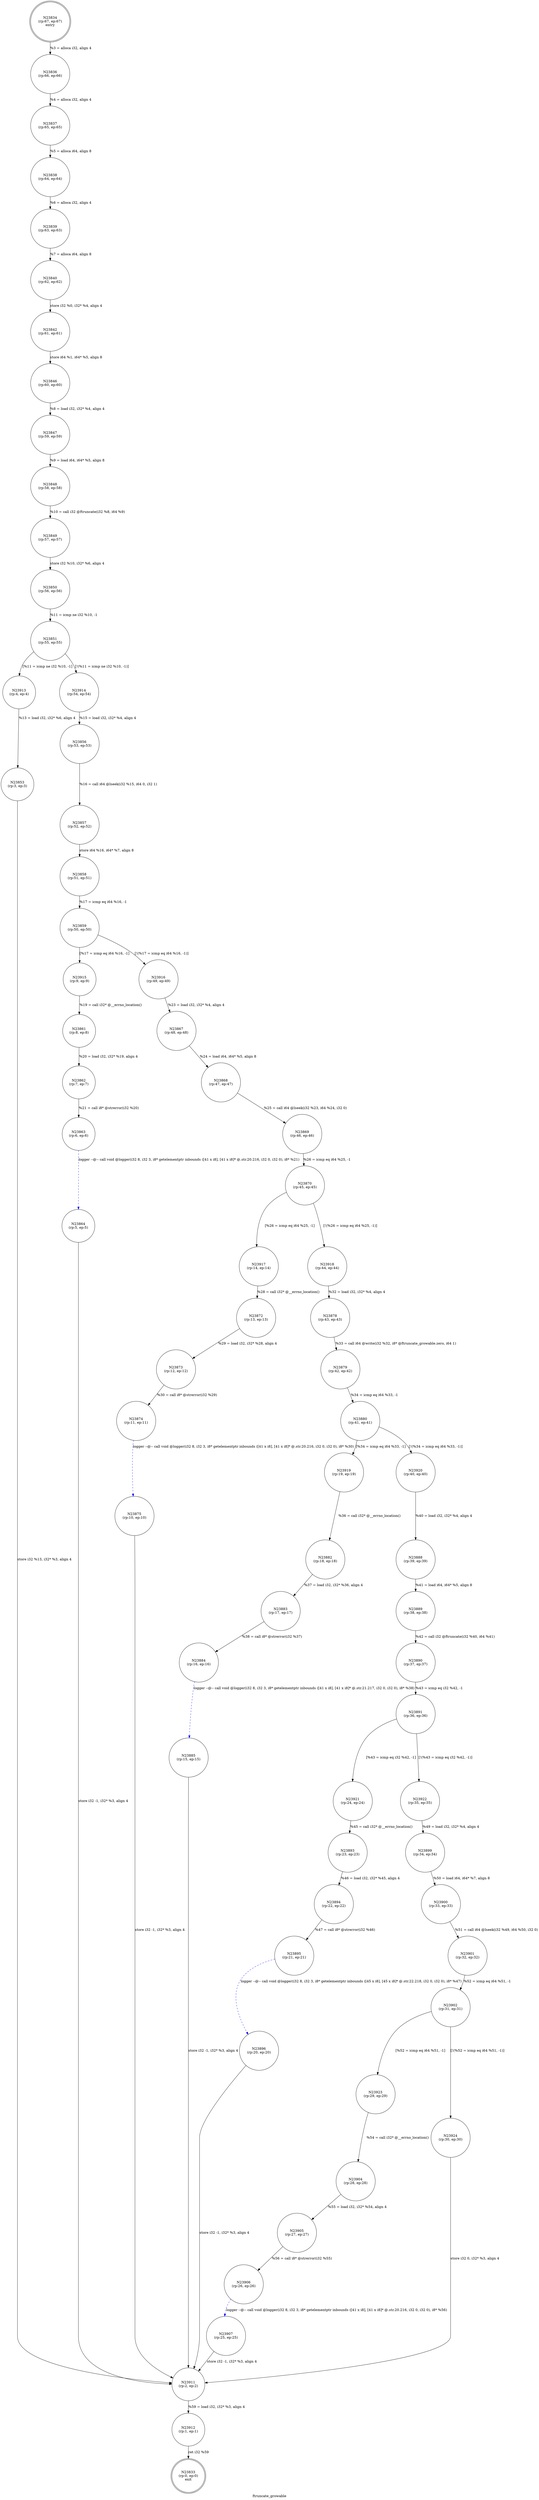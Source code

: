 digraph ftruncate_growable {
label="ftruncate_growable"
23833 [label="N23833\n(rp:0, ep:0)\nexit", shape="doublecircle"]
23834 [label="N23834\n(rp:67, ep:67)\nentry", shape="doublecircle"]
23834 -> 23836 [label="%3 = alloca i32, align 4"]
23836 [label="N23836\n(rp:66, ep:66)", shape="circle"]
23836 -> 23837 [label="%4 = alloca i32, align 4"]
23837 [label="N23837\n(rp:65, ep:65)", shape="circle"]
23837 -> 23838 [label="%5 = alloca i64, align 8"]
23838 [label="N23838\n(rp:64, ep:64)", shape="circle"]
23838 -> 23839 [label="%6 = alloca i32, align 4"]
23839 [label="N23839\n(rp:63, ep:63)", shape="circle"]
23839 -> 23840 [label="%7 = alloca i64, align 8"]
23840 [label="N23840\n(rp:62, ep:62)", shape="circle"]
23840 -> 23842 [label="store i32 %0, i32* %4, align 4"]
23842 [label="N23842\n(rp:61, ep:61)", shape="circle"]
23842 -> 23846 [label="store i64 %1, i64* %5, align 8"]
23846 [label="N23846\n(rp:60, ep:60)", shape="circle"]
23846 -> 23847 [label="%8 = load i32, i32* %4, align 4"]
23847 [label="N23847\n(rp:59, ep:59)", shape="circle"]
23847 -> 23848 [label="%9 = load i64, i64* %5, align 8"]
23848 [label="N23848\n(rp:58, ep:58)", shape="circle"]
23848 -> 23849 [label="%10 = call i32 @ftruncate(i32 %8, i64 %9)"]
23849 [label="N23849\n(rp:57, ep:57)", shape="circle"]
23849 -> 23850 [label="store i32 %10, i32* %6, align 4"]
23850 [label="N23850\n(rp:56, ep:56)", shape="circle"]
23850 -> 23851 [label="%11 = icmp ne i32 %10, -1"]
23851 [label="N23851\n(rp:55, ep:55)", shape="circle"]
23851 -> 23913 [label="[%11 = icmp ne i32 %10, -1]"]
23851 -> 23914 [label="[!(%11 = icmp ne i32 %10, -1)]"]
23853 [label="N23853\n(rp:3, ep:3)", shape="circle"]
23853 -> 23911 [label="store i32 %13, i32* %3, align 4"]
23856 [label="N23856\n(rp:53, ep:53)", shape="circle"]
23856 -> 23857 [label="%16 = call i64 @lseek(i32 %15, i64 0, i32 1)"]
23857 [label="N23857\n(rp:52, ep:52)", shape="circle"]
23857 -> 23858 [label="store i64 %16, i64* %7, align 8"]
23858 [label="N23858\n(rp:51, ep:51)", shape="circle"]
23858 -> 23859 [label="%17 = icmp eq i64 %16, -1"]
23859 [label="N23859\n(rp:50, ep:50)", shape="circle"]
23859 -> 23915 [label="[%17 = icmp eq i64 %16, -1]"]
23859 -> 23916 [label="[!(%17 = icmp eq i64 %16, -1)]"]
23861 [label="N23861\n(rp:8, ep:8)", shape="circle"]
23861 -> 23862 [label="%20 = load i32, i32* %19, align 4"]
23862 [label="N23862\n(rp:7, ep:7)", shape="circle"]
23862 -> 23863 [label="%21 = call i8* @strerror(i32 %20)"]
23863 [label="N23863\n(rp:6, ep:6)", shape="circle"]
23863 -> 23864 [label="logger --@-- call void @logger(i32 8, i32 3, i8* getelementptr inbounds ([41 x i8], [41 x i8]* @.str.20.216, i32 0, i32 0), i8* %21)", style="dashed", color="blue"]
23864 [label="N23864\n(rp:5, ep:5)", shape="circle"]
23864 -> 23911 [label="store i32 -1, i32* %3, align 4"]
23867 [label="N23867\n(rp:48, ep:48)", shape="circle"]
23867 -> 23868 [label="%24 = load i64, i64* %5, align 8"]
23868 [label="N23868\n(rp:47, ep:47)", shape="circle"]
23868 -> 23869 [label="%25 = call i64 @lseek(i32 %23, i64 %24, i32 0)"]
23869 [label="N23869\n(rp:46, ep:46)", shape="circle"]
23869 -> 23870 [label="%26 = icmp eq i64 %25, -1"]
23870 [label="N23870\n(rp:45, ep:45)", shape="circle"]
23870 -> 23917 [label="[%26 = icmp eq i64 %25, -1]"]
23870 -> 23918 [label="[!(%26 = icmp eq i64 %25, -1)]"]
23872 [label="N23872\n(rp:13, ep:13)", shape="circle"]
23872 -> 23873 [label="%29 = load i32, i32* %28, align 4"]
23873 [label="N23873\n(rp:12, ep:12)", shape="circle"]
23873 -> 23874 [label="%30 = call i8* @strerror(i32 %29)"]
23874 [label="N23874\n(rp:11, ep:11)", shape="circle"]
23874 -> 23875 [label="logger --@-- call void @logger(i32 8, i32 3, i8* getelementptr inbounds ([41 x i8], [41 x i8]* @.str.20.216, i32 0, i32 0), i8* %30)", style="dashed", color="blue"]
23875 [label="N23875\n(rp:10, ep:10)", shape="circle"]
23875 -> 23911 [label="store i32 -1, i32* %3, align 4"]
23878 [label="N23878\n(rp:43, ep:43)", shape="circle"]
23878 -> 23879 [label="%33 = call i64 @write(i32 %32, i8* @ftruncate_growable.zero, i64 1)"]
23879 [label="N23879\n(rp:42, ep:42)", shape="circle"]
23879 -> 23880 [label="%34 = icmp eq i64 %33, -1"]
23880 [label="N23880\n(rp:41, ep:41)", shape="circle"]
23880 -> 23919 [label="[%34 = icmp eq i64 %33, -1]"]
23880 -> 23920 [label="[!(%34 = icmp eq i64 %33, -1)]"]
23882 [label="N23882\n(rp:18, ep:18)", shape="circle"]
23882 -> 23883 [label="%37 = load i32, i32* %36, align 4"]
23883 [label="N23883\n(rp:17, ep:17)", shape="circle"]
23883 -> 23884 [label="%38 = call i8* @strerror(i32 %37)"]
23884 [label="N23884\n(rp:16, ep:16)", shape="circle"]
23884 -> 23885 [label="logger --@-- call void @logger(i32 8, i32 3, i8* getelementptr inbounds ([41 x i8], [41 x i8]* @.str.21.217, i32 0, i32 0), i8* %38)", style="dashed", color="blue"]
23885 [label="N23885\n(rp:15, ep:15)", shape="circle"]
23885 -> 23911 [label="store i32 -1, i32* %3, align 4"]
23888 [label="N23888\n(rp:39, ep:39)", shape="circle"]
23888 -> 23889 [label="%41 = load i64, i64* %5, align 8"]
23889 [label="N23889\n(rp:38, ep:38)", shape="circle"]
23889 -> 23890 [label="%42 = call i32 @ftruncate(i32 %40, i64 %41)"]
23890 [label="N23890\n(rp:37, ep:37)", shape="circle"]
23890 -> 23891 [label="%43 = icmp eq i32 %42, -1"]
23891 [label="N23891\n(rp:36, ep:36)", shape="circle"]
23891 -> 23921 [label="[%43 = icmp eq i32 %42, -1]"]
23891 -> 23922 [label="[!(%43 = icmp eq i32 %42, -1)]"]
23893 [label="N23893\n(rp:23, ep:23)", shape="circle"]
23893 -> 23894 [label="%46 = load i32, i32* %45, align 4"]
23894 [label="N23894\n(rp:22, ep:22)", shape="circle"]
23894 -> 23895 [label="%47 = call i8* @strerror(i32 %46)"]
23895 [label="N23895\n(rp:21, ep:21)", shape="circle"]
23895 -> 23896 [label="logger --@-- call void @logger(i32 8, i32 3, i8* getelementptr inbounds ([45 x i8], [45 x i8]* @.str.22.218, i32 0, i32 0), i8* %47)", style="dashed", color="blue"]
23896 [label="N23896\n(rp:20, ep:20)", shape="circle"]
23896 -> 23911 [label="store i32 -1, i32* %3, align 4"]
23899 [label="N23899\n(rp:34, ep:34)", shape="circle"]
23899 -> 23900 [label="%50 = load i64, i64* %7, align 8"]
23900 [label="N23900\n(rp:33, ep:33)", shape="circle"]
23900 -> 23901 [label="%51 = call i64 @lseek(i32 %49, i64 %50, i32 0)"]
23901 [label="N23901\n(rp:32, ep:32)", shape="circle"]
23901 -> 23902 [label="%52 = icmp eq i64 %51, -1"]
23902 [label="N23902\n(rp:31, ep:31)", shape="circle"]
23902 -> 23923 [label="[%52 = icmp eq i64 %51, -1]"]
23902 -> 23924 [label="[!(%52 = icmp eq i64 %51, -1)]"]
23904 [label="N23904\n(rp:28, ep:28)", shape="circle"]
23904 -> 23905 [label="%55 = load i32, i32* %54, align 4"]
23905 [label="N23905\n(rp:27, ep:27)", shape="circle"]
23905 -> 23906 [label="%56 = call i8* @strerror(i32 %55)"]
23906 [label="N23906\n(rp:26, ep:26)", shape="circle"]
23906 -> 23907 [label="logger --@-- call void @logger(i32 8, i32 3, i8* getelementptr inbounds ([41 x i8], [41 x i8]* @.str.20.216, i32 0, i32 0), i8* %56)", style="dashed", color="blue"]
23907 [label="N23907\n(rp:25, ep:25)", shape="circle"]
23907 -> 23911 [label="store i32 -1, i32* %3, align 4"]
23911 [label="N23911\n(rp:2, ep:2)", shape="circle"]
23911 -> 23912 [label="%59 = load i32, i32* %3, align 4"]
23912 [label="N23912\n(rp:1, ep:1)", shape="circle"]
23912 -> 23833 [label="ret i32 %59"]
23913 [label="N23913\n(rp:4, ep:4)", shape="circle"]
23913 -> 23853 [label="%13 = load i32, i32* %6, align 4"]
23914 [label="N23914\n(rp:54, ep:54)", shape="circle"]
23914 -> 23856 [label="%15 = load i32, i32* %4, align 4"]
23915 [label="N23915\n(rp:9, ep:9)", shape="circle"]
23915 -> 23861 [label="%19 = call i32* @__errno_location()"]
23916 [label="N23916\n(rp:49, ep:49)", shape="circle"]
23916 -> 23867 [label="%23 = load i32, i32* %4, align 4"]
23917 [label="N23917\n(rp:14, ep:14)", shape="circle"]
23917 -> 23872 [label="%28 = call i32* @__errno_location()"]
23918 [label="N23918\n(rp:44, ep:44)", shape="circle"]
23918 -> 23878 [label="%32 = load i32, i32* %4, align 4"]
23919 [label="N23919\n(rp:19, ep:19)", shape="circle"]
23919 -> 23882 [label="%36 = call i32* @__errno_location()"]
23920 [label="N23920\n(rp:40, ep:40)", shape="circle"]
23920 -> 23888 [label="%40 = load i32, i32* %4, align 4"]
23921 [label="N23921\n(rp:24, ep:24)", shape="circle"]
23921 -> 23893 [label="%45 = call i32* @__errno_location()"]
23922 [label="N23922\n(rp:35, ep:35)", shape="circle"]
23922 -> 23899 [label="%49 = load i32, i32* %4, align 4"]
23923 [label="N23923\n(rp:29, ep:29)", shape="circle"]
23923 -> 23904 [label="%54 = call i32* @__errno_location()"]
23924 [label="N23924\n(rp:30, ep:30)", shape="circle"]
23924 -> 23911 [label="store i32 0, i32* %3, align 4"]
}
